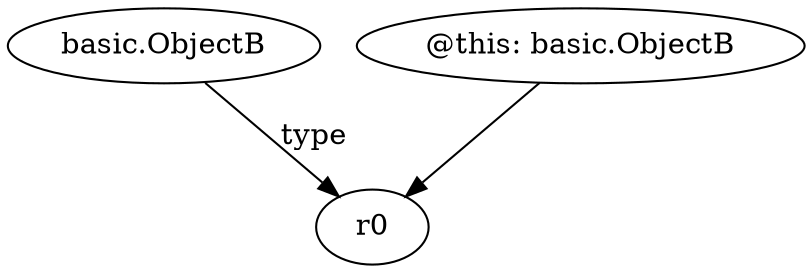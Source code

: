 digraph g {
0[label="basic.ObjectB"]
1[label="r0"]
0->1[label="type"]
2[label="@this: basic.ObjectB"]
2->1[label=""]
}